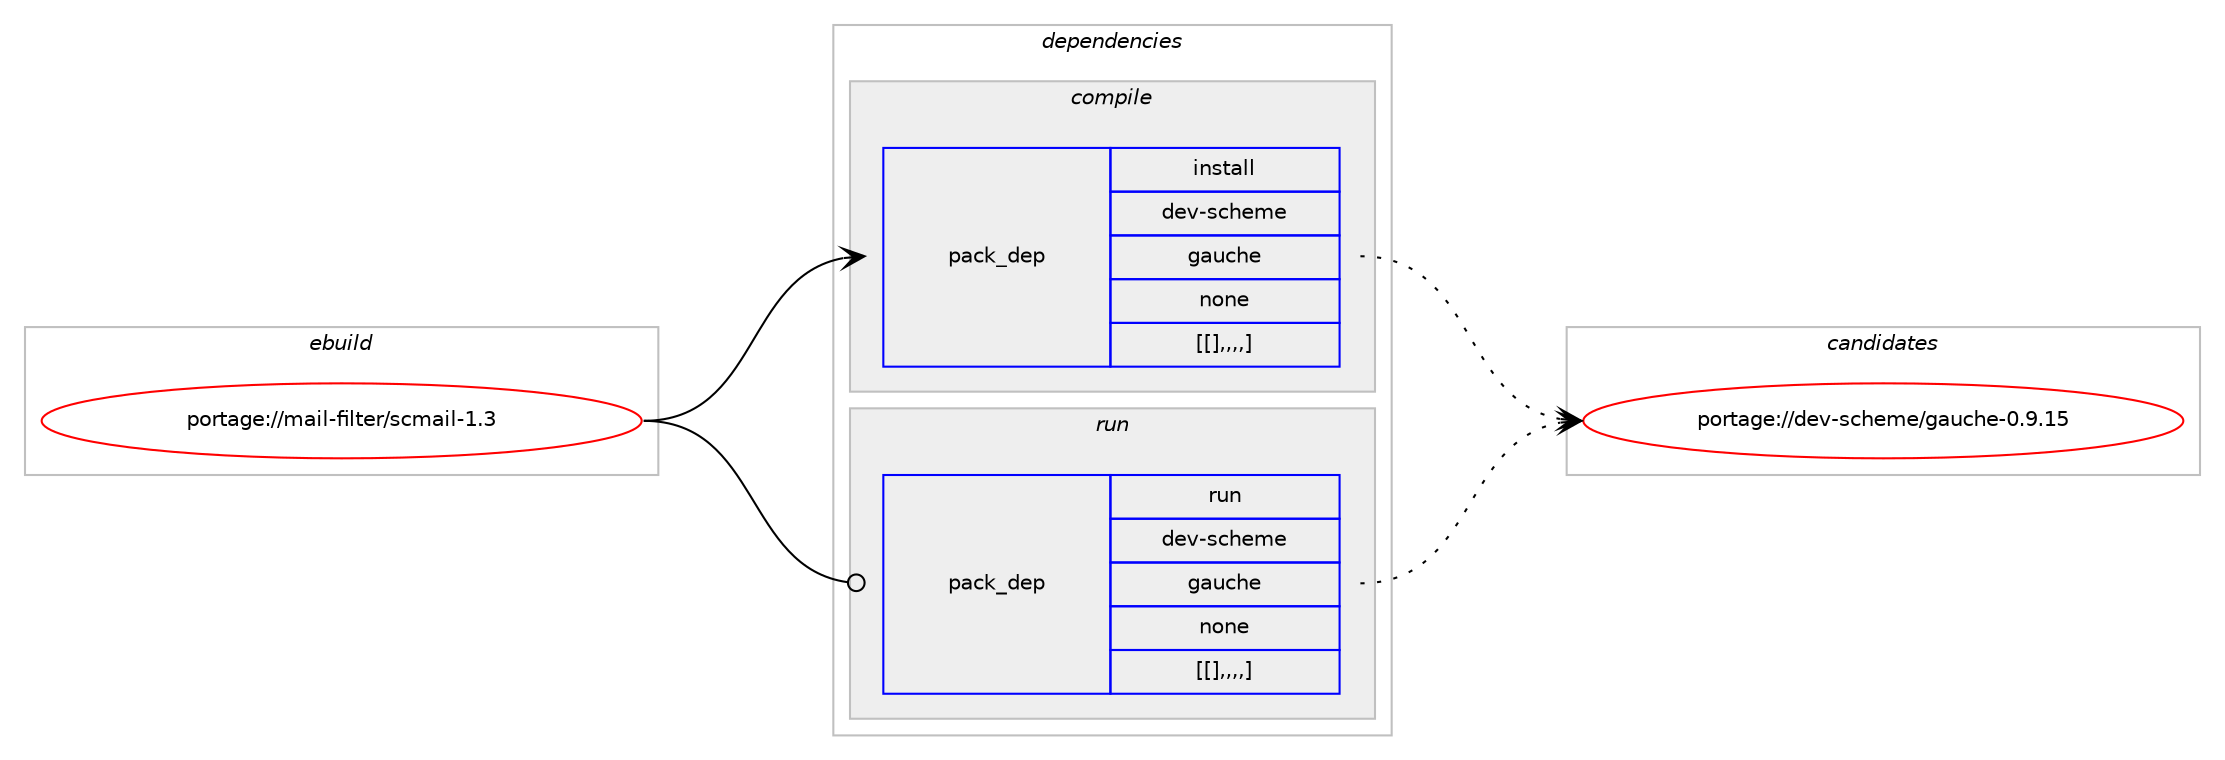 digraph prolog {

# *************
# Graph options
# *************

newrank=true;
concentrate=true;
compound=true;
graph [rankdir=LR,fontname=Helvetica,fontsize=10,ranksep=1.5];#, ranksep=2.5, nodesep=0.2];
edge  [arrowhead=vee];
node  [fontname=Helvetica,fontsize=10];

# **********
# The ebuild
# **********

subgraph cluster_leftcol {
color=gray;
label=<<i>ebuild</i>>;
id [label="portage://mail-filter/scmail-1.3", color=red, width=4, href="../mail-filter/scmail-1.3.svg"];
}

# ****************
# The dependencies
# ****************

subgraph cluster_midcol {
color=gray;
label=<<i>dependencies</i>>;
subgraph cluster_compile {
fillcolor="#eeeeee";
style=filled;
label=<<i>compile</i>>;
subgraph pack217868 {
dependency293214 [label=<<TABLE BORDER="0" CELLBORDER="1" CELLSPACING="0" CELLPADDING="4" WIDTH="220"><TR><TD ROWSPAN="6" CELLPADDING="30">pack_dep</TD></TR><TR><TD WIDTH="110">install</TD></TR><TR><TD>dev-scheme</TD></TR><TR><TD>gauche</TD></TR><TR><TD>none</TD></TR><TR><TD>[[],,,,]</TD></TR></TABLE>>, shape=none, color=blue];
}
id:e -> dependency293214:w [weight=20,style="solid",arrowhead="vee"];
}
subgraph cluster_compileandrun {
fillcolor="#eeeeee";
style=filled;
label=<<i>compile and run</i>>;
}
subgraph cluster_run {
fillcolor="#eeeeee";
style=filled;
label=<<i>run</i>>;
subgraph pack217869 {
dependency293215 [label=<<TABLE BORDER="0" CELLBORDER="1" CELLSPACING="0" CELLPADDING="4" WIDTH="220"><TR><TD ROWSPAN="6" CELLPADDING="30">pack_dep</TD></TR><TR><TD WIDTH="110">run</TD></TR><TR><TD>dev-scheme</TD></TR><TR><TD>gauche</TD></TR><TR><TD>none</TD></TR><TR><TD>[[],,,,]</TD></TR></TABLE>>, shape=none, color=blue];
}
id:e -> dependency293215:w [weight=20,style="solid",arrowhead="odot"];
}
}

# **************
# The candidates
# **************

subgraph cluster_choices {
rank=same;
color=gray;
label=<<i>candidates</i>>;

subgraph choice217868 {
color=black;
nodesep=1;
choice100101118451159910410110910147103971179910410145484657464953 [label="portage://dev-scheme/gauche-0.9.15", color=red, width=4,href="../dev-scheme/gauche-0.9.15.svg"];
dependency293214:e -> choice100101118451159910410110910147103971179910410145484657464953:w [style=dotted,weight="100"];
}
subgraph choice217869 {
color=black;
nodesep=1;
choice100101118451159910410110910147103971179910410145484657464953 [label="portage://dev-scheme/gauche-0.9.15", color=red, width=4,href="../dev-scheme/gauche-0.9.15.svg"];
dependency293215:e -> choice100101118451159910410110910147103971179910410145484657464953:w [style=dotted,weight="100"];
}
}

}
